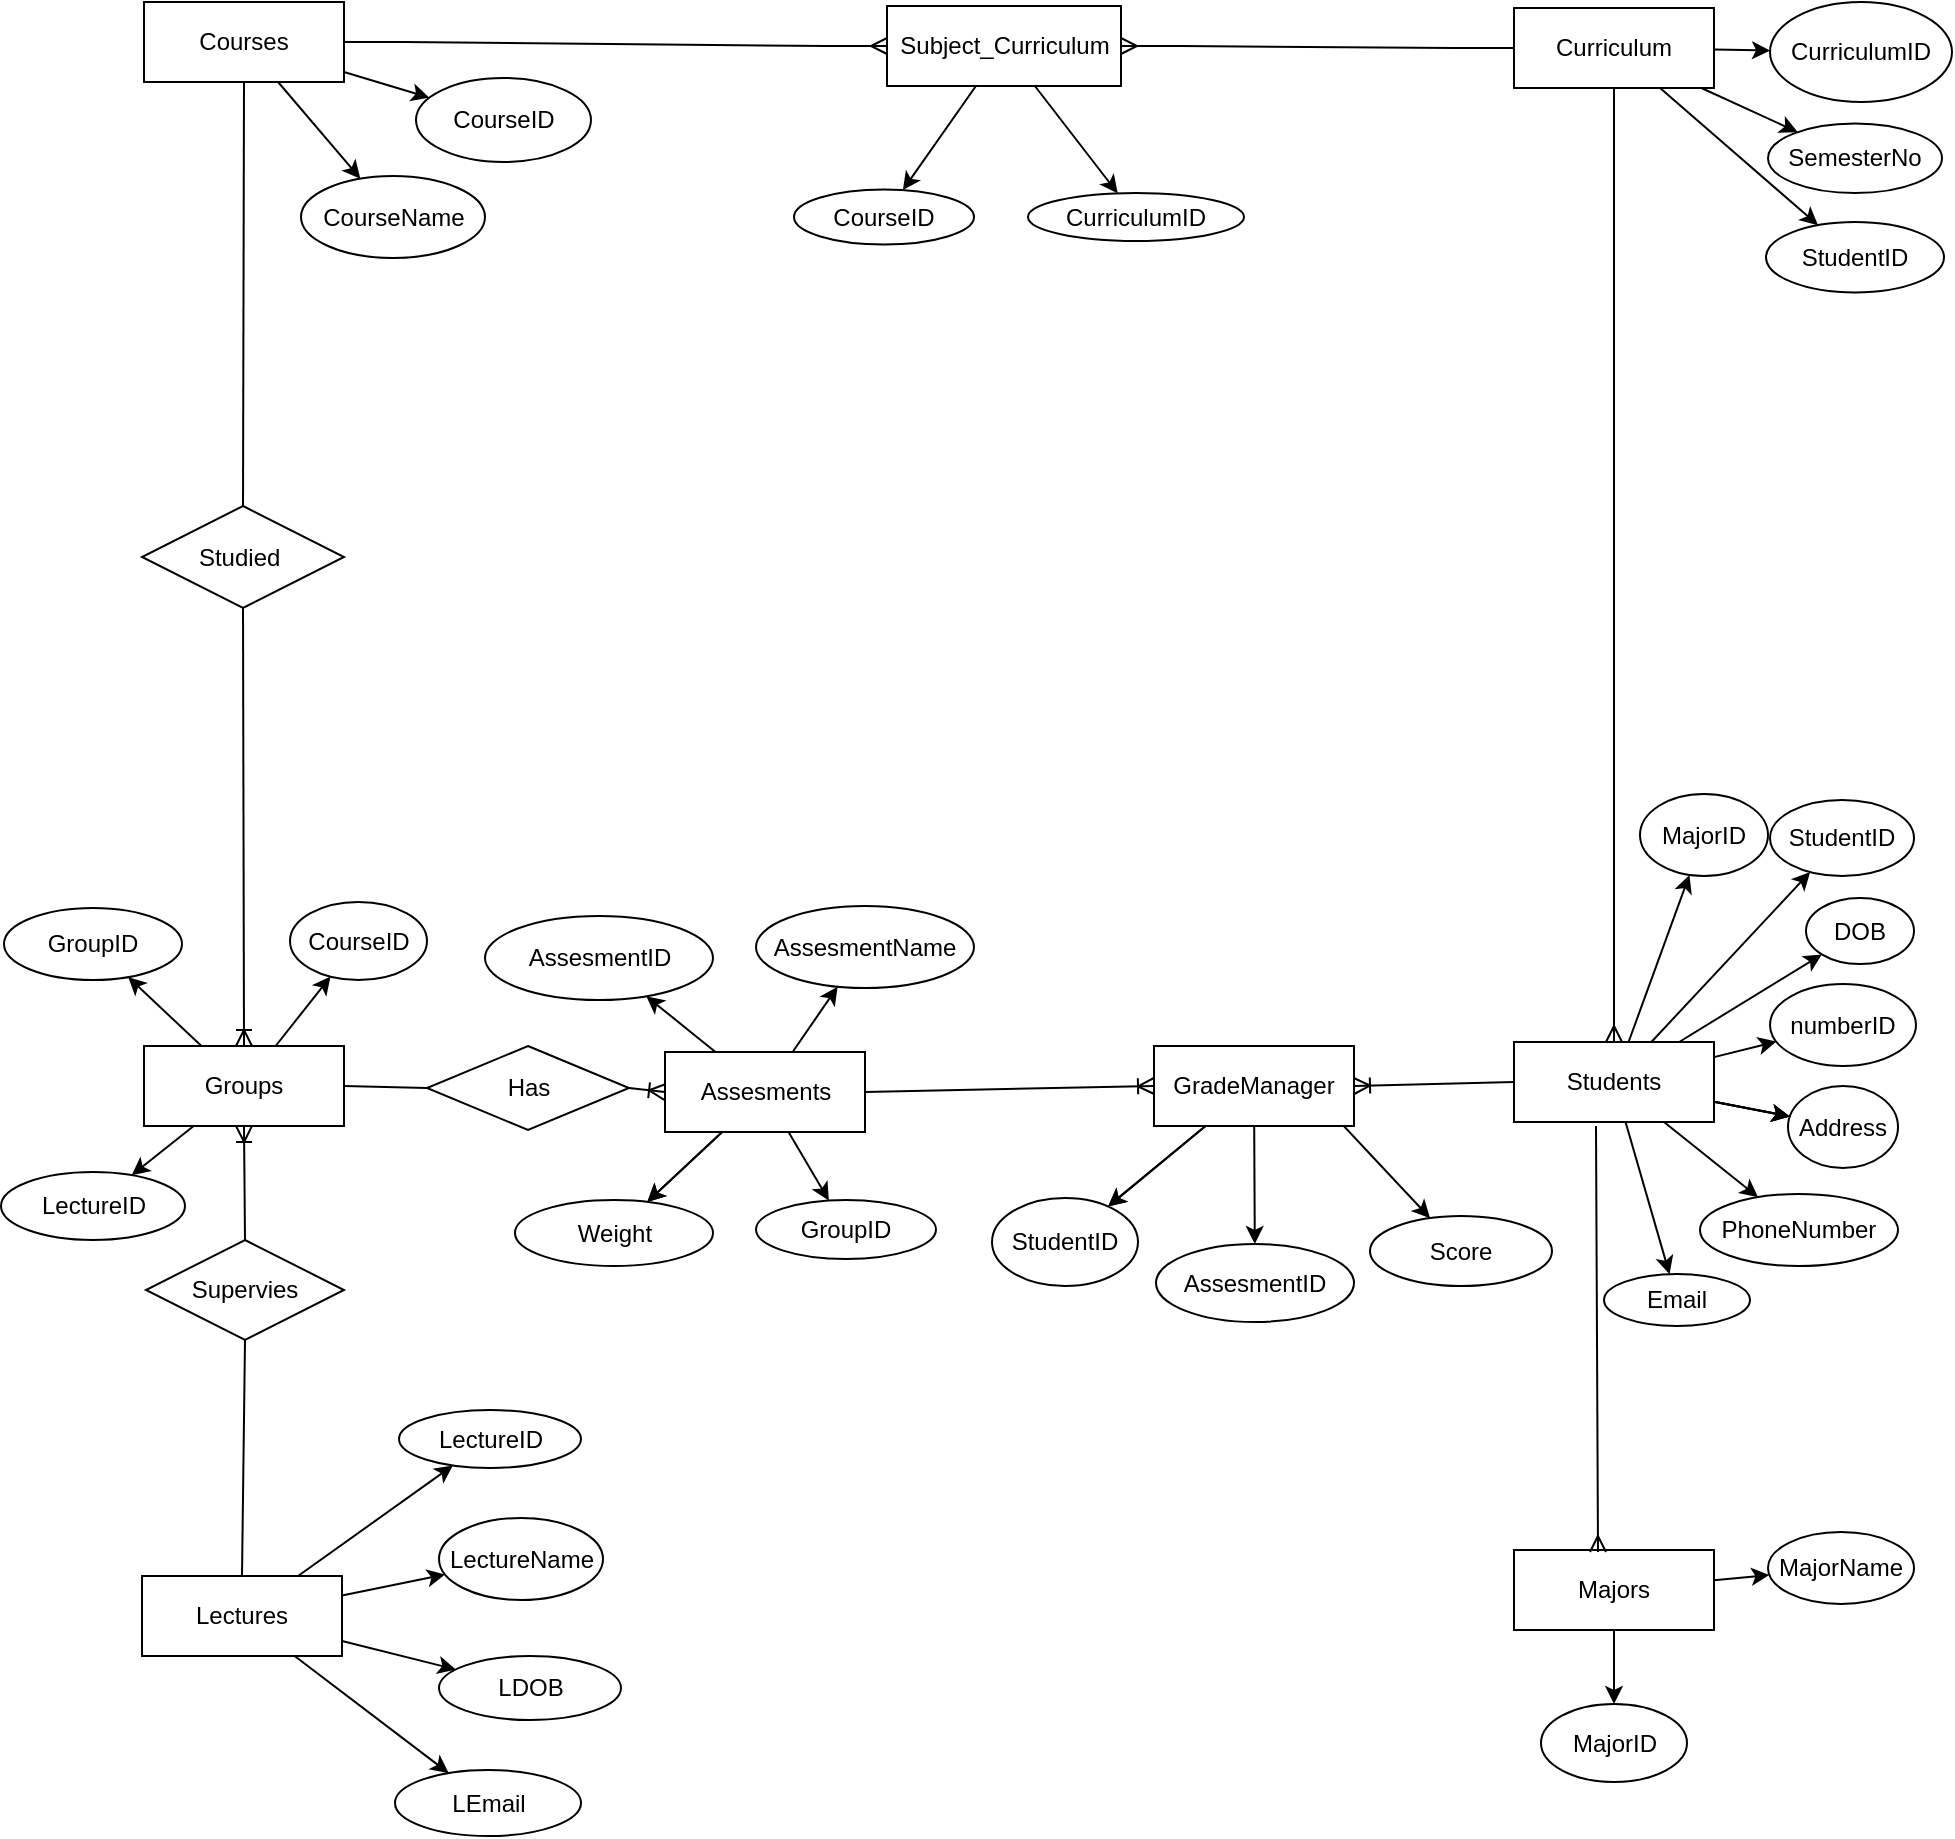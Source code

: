 <mxfile version="19.0.3" type="device"><diagram id="K_DPHoeKGwdzyRW0rGY0" name="Page-1"><mxGraphModel dx="1673" dy="1008" grid="1" gridSize="9" guides="1" tooltips="1" connect="1" arrows="1" fold="1" page="0" pageScale="1" pageWidth="850" pageHeight="1100" math="0" shadow="0"><root><mxCell id="0"/><mxCell id="1" parent="0"/><mxCell id="pi5NogDDnKmsp5kBBUY4-145" value="" style="edgeStyle=none;rounded=0;orthogonalLoop=1;jettySize=auto;html=1;" edge="1" parent="1" source="pi5NogDDnKmsp5kBBUY4-1" target="pi5NogDDnKmsp5kBBUY4-144"><mxGeometry relative="1" as="geometry"/></mxCell><mxCell id="pi5NogDDnKmsp5kBBUY4-147" value="" style="edgeStyle=none;rounded=0;orthogonalLoop=1;jettySize=auto;html=1;" edge="1" parent="1" source="pi5NogDDnKmsp5kBBUY4-1" target="pi5NogDDnKmsp5kBBUY4-146"><mxGeometry relative="1" as="geometry"/></mxCell><mxCell id="pi5NogDDnKmsp5kBBUY4-1" value="Courses" style="whiteSpace=wrap;html=1;align=center;" vertex="1" parent="1"><mxGeometry x="422" y="115" width="100" height="40" as="geometry"/></mxCell><mxCell id="pi5NogDDnKmsp5kBBUY4-69" value="" style="edgeStyle=none;rounded=0;orthogonalLoop=1;jettySize=auto;html=1;" edge="1" parent="1" source="pi5NogDDnKmsp5kBBUY4-2" target="pi5NogDDnKmsp5kBBUY4-68"><mxGeometry relative="1" as="geometry"/></mxCell><mxCell id="pi5NogDDnKmsp5kBBUY4-71" value="" style="edgeStyle=none;rounded=0;orthogonalLoop=1;jettySize=auto;html=1;" edge="1" parent="1" source="pi5NogDDnKmsp5kBBUY4-2" target="pi5NogDDnKmsp5kBBUY4-70"><mxGeometry relative="1" as="geometry"/></mxCell><mxCell id="pi5NogDDnKmsp5kBBUY4-75" value="" style="edgeStyle=none;rounded=0;orthogonalLoop=1;jettySize=auto;html=1;" edge="1" parent="1" source="pi5NogDDnKmsp5kBBUY4-2" target="pi5NogDDnKmsp5kBBUY4-74"><mxGeometry relative="1" as="geometry"/></mxCell><mxCell id="pi5NogDDnKmsp5kBBUY4-2" value="Groups" style="whiteSpace=wrap;html=1;align=center;" vertex="1" parent="1"><mxGeometry x="422" y="637" width="100" height="40" as="geometry"/></mxCell><mxCell id="pi5NogDDnKmsp5kBBUY4-4" value="" style="fontSize=12;html=1;endArrow=ERoneToMany;rounded=0;entryX=0.5;entryY=0;entryDx=0;entryDy=0;exitX=0.5;exitY=1;exitDx=0;exitDy=0;startArrow=none;" edge="1" parent="1" source="pi5NogDDnKmsp5kBBUY4-26" target="pi5NogDDnKmsp5kBBUY4-2"><mxGeometry width="100" height="100" relative="1" as="geometry"><mxPoint x="522" y="665" as="sourcePoint"/><mxPoint x="622" y="565" as="targetPoint"/></mxGeometry></mxCell><mxCell id="pi5NogDDnKmsp5kBBUY4-153" value="" style="edgeStyle=none;rounded=0;orthogonalLoop=1;jettySize=auto;html=1;" edge="1" parent="1" source="pi5NogDDnKmsp5kBBUY4-5" target="pi5NogDDnKmsp5kBBUY4-152"><mxGeometry relative="1" as="geometry"/></mxCell><mxCell id="pi5NogDDnKmsp5kBBUY4-155" value="" style="edgeStyle=none;rounded=0;orthogonalLoop=1;jettySize=auto;html=1;" edge="1" parent="1" source="pi5NogDDnKmsp5kBBUY4-5" target="pi5NogDDnKmsp5kBBUY4-154"><mxGeometry relative="1" as="geometry"/></mxCell><mxCell id="pi5NogDDnKmsp5kBBUY4-157" value="" style="edgeStyle=none;rounded=0;orthogonalLoop=1;jettySize=auto;html=1;" edge="1" parent="1" source="pi5NogDDnKmsp5kBBUY4-5" target="pi5NogDDnKmsp5kBBUY4-156"><mxGeometry relative="1" as="geometry"/></mxCell><mxCell id="pi5NogDDnKmsp5kBBUY4-5" value="Curriculum" style="whiteSpace=wrap;html=1;align=center;" vertex="1" parent="1"><mxGeometry x="1107" y="118" width="100" height="40" as="geometry"/></mxCell><mxCell id="pi5NogDDnKmsp5kBBUY4-7" value="" style="edgeStyle=entityRelationEdgeStyle;fontSize=12;html=1;endArrow=ERmany;rounded=0;entryX=0;entryY=0.5;entryDx=0;entryDy=0;exitX=1;exitY=0.5;exitDx=0;exitDy=0;" edge="1" parent="1" source="pi5NogDDnKmsp5kBBUY4-1" target="pi5NogDDnKmsp5kBBUY4-9"><mxGeometry width="100" height="100" relative="1" as="geometry"><mxPoint x="576" y="207" as="sourcePoint"/><mxPoint x="613" y="180" as="targetPoint"/></mxGeometry></mxCell><mxCell id="pi5NogDDnKmsp5kBBUY4-149" value="" style="edgeStyle=none;rounded=0;orthogonalLoop=1;jettySize=auto;html=1;" edge="1" parent="1" source="pi5NogDDnKmsp5kBBUY4-9" target="pi5NogDDnKmsp5kBBUY4-148"><mxGeometry relative="1" as="geometry"/></mxCell><mxCell id="pi5NogDDnKmsp5kBBUY4-151" value="" style="edgeStyle=none;rounded=0;orthogonalLoop=1;jettySize=auto;html=1;" edge="1" parent="1" source="pi5NogDDnKmsp5kBBUY4-9" target="pi5NogDDnKmsp5kBBUY4-150"><mxGeometry relative="1" as="geometry"/></mxCell><mxCell id="pi5NogDDnKmsp5kBBUY4-9" value="Subject_Curriculum" style="whiteSpace=wrap;html=1;align=center;" vertex="1" parent="1"><mxGeometry x="793.5" y="117" width="117" height="40" as="geometry"/></mxCell><mxCell id="pi5NogDDnKmsp5kBBUY4-11" value="" style="edgeStyle=entityRelationEdgeStyle;fontSize=12;html=1;endArrow=ERmany;rounded=0;entryX=1;entryY=0.5;entryDx=0;entryDy=0;exitX=0;exitY=0.5;exitDx=0;exitDy=0;" edge="1" parent="1" source="pi5NogDDnKmsp5kBBUY4-5" target="pi5NogDDnKmsp5kBBUY4-9"><mxGeometry width="100" height="100" relative="1" as="geometry"><mxPoint x="603" y="261" as="sourcePoint"/><mxPoint x="774" y="261" as="targetPoint"/></mxGeometry></mxCell><mxCell id="pi5NogDDnKmsp5kBBUY4-78" value="" style="edgeStyle=none;rounded=0;orthogonalLoop=1;jettySize=auto;html=1;" edge="1" parent="1" source="pi5NogDDnKmsp5kBBUY4-12" target="pi5NogDDnKmsp5kBBUY4-77"><mxGeometry relative="1" as="geometry"/></mxCell><mxCell id="pi5NogDDnKmsp5kBBUY4-80" value="" style="edgeStyle=none;rounded=0;orthogonalLoop=1;jettySize=auto;html=1;" edge="1" parent="1" source="pi5NogDDnKmsp5kBBUY4-12" target="pi5NogDDnKmsp5kBBUY4-79"><mxGeometry relative="1" as="geometry"/></mxCell><mxCell id="pi5NogDDnKmsp5kBBUY4-82" value="" style="edgeStyle=none;rounded=0;orthogonalLoop=1;jettySize=auto;html=1;" edge="1" parent="1" source="pi5NogDDnKmsp5kBBUY4-12" target="pi5NogDDnKmsp5kBBUY4-81"><mxGeometry relative="1" as="geometry"/></mxCell><mxCell id="pi5NogDDnKmsp5kBBUY4-84" value="" style="edgeStyle=none;rounded=0;orthogonalLoop=1;jettySize=auto;html=1;" edge="1" parent="1" source="pi5NogDDnKmsp5kBBUY4-12" target="pi5NogDDnKmsp5kBBUY4-83"><mxGeometry relative="1" as="geometry"/></mxCell><mxCell id="pi5NogDDnKmsp5kBBUY4-12" value="Lectures" style="whiteSpace=wrap;html=1;align=center;" vertex="1" parent="1"><mxGeometry x="421" y="902" width="100" height="40" as="geometry"/></mxCell><mxCell id="pi5NogDDnKmsp5kBBUY4-14" value="" style="fontSize=12;html=1;endArrow=ERoneToMany;rounded=0;entryX=0.5;entryY=1;entryDx=0;entryDy=0;exitX=0.5;exitY=0;exitDx=0;exitDy=0;startArrow=none;" edge="1" parent="1" source="pi5NogDDnKmsp5kBBUY4-24" target="pi5NogDDnKmsp5kBBUY4-2"><mxGeometry width="100" height="100" relative="1" as="geometry"><mxPoint x="481" y="371" as="sourcePoint"/><mxPoint x="481" y="646" as="targetPoint"/></mxGeometry></mxCell><mxCell id="pi5NogDDnKmsp5kBBUY4-43" value="" style="edgeStyle=none;rounded=0;orthogonalLoop=1;jettySize=auto;html=1;" edge="1" parent="1" source="pi5NogDDnKmsp5kBBUY4-15" target="pi5NogDDnKmsp5kBBUY4-42"><mxGeometry relative="1" as="geometry"/></mxCell><mxCell id="pi5NogDDnKmsp5kBBUY4-45" value="" style="edgeStyle=none;rounded=0;orthogonalLoop=1;jettySize=auto;html=1;" edge="1" parent="1" source="pi5NogDDnKmsp5kBBUY4-15" target="pi5NogDDnKmsp5kBBUY4-44"><mxGeometry relative="1" as="geometry"/></mxCell><mxCell id="pi5NogDDnKmsp5kBBUY4-47" value="" style="edgeStyle=none;rounded=0;orthogonalLoop=1;jettySize=auto;html=1;" edge="1" parent="1" source="pi5NogDDnKmsp5kBBUY4-15" target="pi5NogDDnKmsp5kBBUY4-46"><mxGeometry relative="1" as="geometry"/></mxCell><mxCell id="pi5NogDDnKmsp5kBBUY4-48" value="" style="edgeStyle=none;rounded=0;orthogonalLoop=1;jettySize=auto;html=1;" edge="1" parent="1" source="pi5NogDDnKmsp5kBBUY4-15" target="pi5NogDDnKmsp5kBBUY4-46"><mxGeometry relative="1" as="geometry"/></mxCell><mxCell id="pi5NogDDnKmsp5kBBUY4-49" value="" style="edgeStyle=none;rounded=0;orthogonalLoop=1;jettySize=auto;html=1;" edge="1" parent="1" source="pi5NogDDnKmsp5kBBUY4-15" target="pi5NogDDnKmsp5kBBUY4-46"><mxGeometry relative="1" as="geometry"/></mxCell><mxCell id="pi5NogDDnKmsp5kBBUY4-52" value="" style="edgeStyle=none;rounded=0;orthogonalLoop=1;jettySize=auto;html=1;" edge="1" parent="1" source="pi5NogDDnKmsp5kBBUY4-15" target="pi5NogDDnKmsp5kBBUY4-51"><mxGeometry relative="1" as="geometry"/></mxCell><mxCell id="pi5NogDDnKmsp5kBBUY4-54" value="" style="edgeStyle=none;rounded=0;orthogonalLoop=1;jettySize=auto;html=1;" edge="1" parent="1" source="pi5NogDDnKmsp5kBBUY4-15" target="pi5NogDDnKmsp5kBBUY4-53"><mxGeometry relative="1" as="geometry"/></mxCell><mxCell id="pi5NogDDnKmsp5kBBUY4-56" value="" style="edgeStyle=none;rounded=0;orthogonalLoop=1;jettySize=auto;html=1;" edge="1" parent="1" source="pi5NogDDnKmsp5kBBUY4-15" target="pi5NogDDnKmsp5kBBUY4-55"><mxGeometry relative="1" as="geometry"/></mxCell><mxCell id="pi5NogDDnKmsp5kBBUY4-86" value="" style="edgeStyle=none;rounded=0;orthogonalLoop=1;jettySize=auto;html=1;" edge="1" parent="1" source="pi5NogDDnKmsp5kBBUY4-15" target="pi5NogDDnKmsp5kBBUY4-85"><mxGeometry relative="1" as="geometry"/></mxCell><mxCell id="pi5NogDDnKmsp5kBBUY4-15" value="Students" style="whiteSpace=wrap;html=1;align=center;" vertex="1" parent="1"><mxGeometry x="1107" y="635" width="100" height="40" as="geometry"/></mxCell><mxCell id="pi5NogDDnKmsp5kBBUY4-39" value="" style="edgeStyle=none;rounded=0;orthogonalLoop=1;jettySize=auto;html=1;" edge="1" parent="1" source="pi5NogDDnKmsp5kBBUY4-17" target="pi5NogDDnKmsp5kBBUY4-38"><mxGeometry relative="1" as="geometry"/></mxCell><mxCell id="pi5NogDDnKmsp5kBBUY4-61" value="" style="edgeStyle=none;rounded=0;orthogonalLoop=1;jettySize=auto;html=1;" edge="1" parent="1" source="pi5NogDDnKmsp5kBBUY4-17" target="pi5NogDDnKmsp5kBBUY4-38"><mxGeometry relative="1" as="geometry"/></mxCell><mxCell id="pi5NogDDnKmsp5kBBUY4-67" value="" style="edgeStyle=none;rounded=0;orthogonalLoop=1;jettySize=auto;html=1;exitX=0.579;exitY=0.014;exitDx=0;exitDy=0;exitPerimeter=0;" edge="1" parent="1" source="pi5NogDDnKmsp5kBBUY4-17" target="pi5NogDDnKmsp5kBBUY4-66"><mxGeometry relative="1" as="geometry"><mxPoint x="1161.364" y="651.0" as="sourcePoint"/></mxGeometry></mxCell><mxCell id="pi5NogDDnKmsp5kBBUY4-99" value="" style="edgeStyle=none;rounded=0;orthogonalLoop=1;jettySize=auto;html=1;" edge="1" parent="1" source="pi5NogDDnKmsp5kBBUY4-17" target="pi5NogDDnKmsp5kBBUY4-98"><mxGeometry relative="1" as="geometry"/></mxCell><mxCell id="pi5NogDDnKmsp5kBBUY4-17" value="GradeManager" style="whiteSpace=wrap;html=1;align=center;" vertex="1" parent="1"><mxGeometry x="927" y="637" width="100" height="40" as="geometry"/></mxCell><mxCell id="pi5NogDDnKmsp5kBBUY4-88" value="" style="edgeStyle=none;rounded=0;orthogonalLoop=1;jettySize=auto;html=1;" edge="1" parent="1" source="pi5NogDDnKmsp5kBBUY4-19" target="pi5NogDDnKmsp5kBBUY4-87"><mxGeometry relative="1" as="geometry"/></mxCell><mxCell id="pi5NogDDnKmsp5kBBUY4-90" value="" style="edgeStyle=none;rounded=0;orthogonalLoop=1;jettySize=auto;html=1;" edge="1" parent="1" source="pi5NogDDnKmsp5kBBUY4-19" target="pi5NogDDnKmsp5kBBUY4-89"><mxGeometry relative="1" as="geometry"/></mxCell><mxCell id="pi5NogDDnKmsp5kBBUY4-92" value="" style="edgeStyle=none;rounded=0;orthogonalLoop=1;jettySize=auto;html=1;" edge="1" parent="1" source="pi5NogDDnKmsp5kBBUY4-19" target="pi5NogDDnKmsp5kBBUY4-91"><mxGeometry relative="1" as="geometry"/></mxCell><mxCell id="pi5NogDDnKmsp5kBBUY4-95" value="" style="edgeStyle=none;rounded=0;orthogonalLoop=1;jettySize=auto;html=1;" edge="1" parent="1" source="pi5NogDDnKmsp5kBBUY4-19" target="pi5NogDDnKmsp5kBBUY4-91"><mxGeometry relative="1" as="geometry"/></mxCell><mxCell id="pi5NogDDnKmsp5kBBUY4-97" value="" style="edgeStyle=none;rounded=0;orthogonalLoop=1;jettySize=auto;html=1;" edge="1" parent="1" source="pi5NogDDnKmsp5kBBUY4-19" target="pi5NogDDnKmsp5kBBUY4-96"><mxGeometry relative="1" as="geometry"/></mxCell><mxCell id="pi5NogDDnKmsp5kBBUY4-19" value="Assesments" style="whiteSpace=wrap;html=1;align=center;" vertex="1" parent="1"><mxGeometry x="682.5" y="640" width="100" height="40" as="geometry"/></mxCell><mxCell id="pi5NogDDnKmsp5kBBUY4-21" value="" style="fontSize=12;html=1;endArrow=ERoneToMany;rounded=0;entryX=0;entryY=0.5;entryDx=0;entryDy=0;startArrow=none;exitX=1;exitY=0.5;exitDx=0;exitDy=0;" edge="1" parent="1" source="pi5NogDDnKmsp5kBBUY4-22" target="pi5NogDDnKmsp5kBBUY4-19"><mxGeometry width="100" height="100" relative="1" as="geometry"><mxPoint x="648.5" y="660" as="sourcePoint"/><mxPoint x="420.5" y="670" as="targetPoint"/></mxGeometry></mxCell><mxCell id="pi5NogDDnKmsp5kBBUY4-22" value="Has" style="shape=rhombus;perimeter=rhombusPerimeter;whiteSpace=wrap;html=1;align=center;" vertex="1" parent="1"><mxGeometry x="563.5" y="637" width="101" height="42" as="geometry"/></mxCell><mxCell id="pi5NogDDnKmsp5kBBUY4-23" value="" style="fontSize=12;html=1;endArrow=none;rounded=0;entryX=0;entryY=0.5;entryDx=0;entryDy=0;exitX=1;exitY=0.5;exitDx=0;exitDy=0;" edge="1" parent="1" source="pi5NogDDnKmsp5kBBUY4-2" target="pi5NogDDnKmsp5kBBUY4-22"><mxGeometry width="100" height="100" relative="1" as="geometry"><mxPoint x="468" y="673" as="sourcePoint"/><mxPoint x="558" y="656" as="targetPoint"/></mxGeometry></mxCell><mxCell id="pi5NogDDnKmsp5kBBUY4-24" value="Supervies" style="shape=rhombus;perimeter=rhombusPerimeter;whiteSpace=wrap;html=1;align=center;" vertex="1" parent="1"><mxGeometry x="423" y="734" width="99" height="50" as="geometry"/></mxCell><mxCell id="pi5NogDDnKmsp5kBBUY4-25" value="" style="fontSize=12;html=1;endArrow=none;rounded=0;entryX=0.5;entryY=1;entryDx=0;entryDy=0;exitX=0.5;exitY=0;exitDx=0;exitDy=0;" edge="1" parent="1" source="pi5NogDDnKmsp5kBBUY4-12" target="pi5NogDDnKmsp5kBBUY4-24"><mxGeometry width="100" height="100" relative="1" as="geometry"><mxPoint x="279" y="871" as="sourcePoint"/><mxPoint x="270" y="736" as="targetPoint"/></mxGeometry></mxCell><mxCell id="pi5NogDDnKmsp5kBBUY4-26" value="Studied&amp;nbsp;" style="shape=rhombus;perimeter=rhombusPerimeter;whiteSpace=wrap;html=1;align=center;" vertex="1" parent="1"><mxGeometry x="421" y="367" width="101" height="51" as="geometry"/></mxCell><mxCell id="pi5NogDDnKmsp5kBBUY4-27" value="" style="fontSize=12;html=1;endArrow=none;rounded=0;entryX=0.5;entryY=0;entryDx=0;entryDy=0;exitX=0.5;exitY=1;exitDx=0;exitDy=0;" edge="1" parent="1" source="pi5NogDDnKmsp5kBBUY4-1" target="pi5NogDDnKmsp5kBBUY4-26"><mxGeometry width="100" height="100" relative="1" as="geometry"><mxPoint x="472" y="155" as="sourcePoint"/><mxPoint x="472" y="430" as="targetPoint"/></mxGeometry></mxCell><mxCell id="pi5NogDDnKmsp5kBBUY4-28" value="" style="fontSize=12;html=1;endArrow=ERmany;rounded=0;entryX=0.5;entryY=0;entryDx=0;entryDy=0;exitX=0.5;exitY=1;exitDx=0;exitDy=0;" edge="1" parent="1" source="pi5NogDDnKmsp5kBBUY4-5" target="pi5NogDDnKmsp5kBBUY4-15"><mxGeometry width="100" height="100" relative="1" as="geometry"><mxPoint x="1074" y="250" as="sourcePoint"/><mxPoint x="975" y="250" as="targetPoint"/></mxGeometry></mxCell><mxCell id="pi5NogDDnKmsp5kBBUY4-58" value="" style="edgeStyle=none;rounded=0;orthogonalLoop=1;jettySize=auto;html=1;" edge="1" parent="1" source="pi5NogDDnKmsp5kBBUY4-31" target="pi5NogDDnKmsp5kBBUY4-57"><mxGeometry relative="1" as="geometry"/></mxCell><mxCell id="pi5NogDDnKmsp5kBBUY4-60" value="" style="edgeStyle=none;rounded=0;orthogonalLoop=1;jettySize=auto;html=1;" edge="1" parent="1" source="pi5NogDDnKmsp5kBBUY4-31" target="pi5NogDDnKmsp5kBBUY4-59"><mxGeometry relative="1" as="geometry"/></mxCell><mxCell id="pi5NogDDnKmsp5kBBUY4-31" value="Majors" style="whiteSpace=wrap;html=1;align=center;" vertex="1" parent="1"><mxGeometry x="1107" y="889" width="100" height="40" as="geometry"/></mxCell><mxCell id="pi5NogDDnKmsp5kBBUY4-33" value="" style="fontSize=12;html=1;endArrow=ERmany;rounded=0;entryX=0.42;entryY=0.025;entryDx=0;entryDy=0;exitX=0.41;exitY=1.05;exitDx=0;exitDy=0;exitPerimeter=0;entryPerimeter=0;" edge="1" parent="1" source="pi5NogDDnKmsp5kBBUY4-15" target="pi5NogDDnKmsp5kBBUY4-31"><mxGeometry width="100" height="100" relative="1" as="geometry"><mxPoint x="1044" y="666" as="sourcePoint"/><mxPoint x="892" y="666" as="targetPoint"/></mxGeometry></mxCell><mxCell id="pi5NogDDnKmsp5kBBUY4-38" value="StudentID" style="ellipse;whiteSpace=wrap;html=1;" vertex="1" parent="1"><mxGeometry x="846" y="713" width="73" height="44" as="geometry"/></mxCell><mxCell id="pi5NogDDnKmsp5kBBUY4-42" value="StudentID" style="ellipse;whiteSpace=wrap;html=1;" vertex="1" parent="1"><mxGeometry x="1235" y="514" width="72" height="38" as="geometry"/></mxCell><mxCell id="pi5NogDDnKmsp5kBBUY4-44" value="DOB" style="ellipse;whiteSpace=wrap;html=1;" vertex="1" parent="1"><mxGeometry x="1253" y="563" width="54" height="33" as="geometry"/></mxCell><mxCell id="pi5NogDDnKmsp5kBBUY4-46" value="Address" style="ellipse;whiteSpace=wrap;html=1;" vertex="1" parent="1"><mxGeometry x="1244" y="657" width="55" height="41" as="geometry"/></mxCell><mxCell id="pi5NogDDnKmsp5kBBUY4-51" value="MajorID" style="ellipse;whiteSpace=wrap;html=1;" vertex="1" parent="1"><mxGeometry x="1170" y="511" width="64" height="41" as="geometry"/></mxCell><mxCell id="pi5NogDDnKmsp5kBBUY4-53" value="numberID" style="ellipse;whiteSpace=wrap;html=1;" vertex="1" parent="1"><mxGeometry x="1235" y="606" width="73" height="41" as="geometry"/></mxCell><mxCell id="pi5NogDDnKmsp5kBBUY4-55" value="PhoneNumber" style="ellipse;whiteSpace=wrap;html=1;" vertex="1" parent="1"><mxGeometry x="1200" y="711" width="99" height="36" as="geometry"/></mxCell><mxCell id="pi5NogDDnKmsp5kBBUY4-57" value="MajorID" style="ellipse;whiteSpace=wrap;html=1;" vertex="1" parent="1"><mxGeometry x="1120.5" y="966" width="73" height="39" as="geometry"/></mxCell><mxCell id="pi5NogDDnKmsp5kBBUY4-59" value="MajorName" style="ellipse;whiteSpace=wrap;html=1;" vertex="1" parent="1"><mxGeometry x="1234" y="880" width="73" height="36" as="geometry"/></mxCell><mxCell id="pi5NogDDnKmsp5kBBUY4-66" value="Score" style="ellipse;whiteSpace=wrap;html=1;" vertex="1" parent="1"><mxGeometry x="1035" y="722" width="91" height="35" as="geometry"/></mxCell><mxCell id="pi5NogDDnKmsp5kBBUY4-68" value="GroupID" style="ellipse;whiteSpace=wrap;html=1;" vertex="1" parent="1"><mxGeometry x="352" y="568" width="89" height="36" as="geometry"/></mxCell><mxCell id="pi5NogDDnKmsp5kBBUY4-70" value="CourseID" style="ellipse;whiteSpace=wrap;html=1;" vertex="1" parent="1"><mxGeometry x="495" y="565" width="68.5" height="39" as="geometry"/></mxCell><mxCell id="pi5NogDDnKmsp5kBBUY4-74" value="LectureID" style="ellipse;whiteSpace=wrap;html=1;" vertex="1" parent="1"><mxGeometry x="350.5" y="700" width="92" height="34" as="geometry"/></mxCell><mxCell id="pi5NogDDnKmsp5kBBUY4-76" style="edgeStyle=none;rounded=0;orthogonalLoop=1;jettySize=auto;html=1;exitX=0.5;exitY=1;exitDx=0;exitDy=0;" edge="1" parent="1" source="pi5NogDDnKmsp5kBBUY4-74" target="pi5NogDDnKmsp5kBBUY4-74"><mxGeometry relative="1" as="geometry"/></mxCell><mxCell id="pi5NogDDnKmsp5kBBUY4-77" value="LectureID" style="ellipse;whiteSpace=wrap;html=1;" vertex="1" parent="1"><mxGeometry x="549.5" y="819" width="91" height="29" as="geometry"/></mxCell><mxCell id="pi5NogDDnKmsp5kBBUY4-79" value="LectureName" style="ellipse;whiteSpace=wrap;html=1;" vertex="1" parent="1"><mxGeometry x="569.5" y="873" width="82" height="41" as="geometry"/></mxCell><mxCell id="pi5NogDDnKmsp5kBBUY4-81" value="LDOB" style="ellipse;whiteSpace=wrap;html=1;" vertex="1" parent="1"><mxGeometry x="569.5" y="942" width="91" height="32" as="geometry"/></mxCell><mxCell id="pi5NogDDnKmsp5kBBUY4-83" value="LEmail" style="ellipse;whiteSpace=wrap;html=1;" vertex="1" parent="1"><mxGeometry x="547.5" y="999" width="93" height="33" as="geometry"/></mxCell><mxCell id="pi5NogDDnKmsp5kBBUY4-85" value="Email" style="ellipse;whiteSpace=wrap;html=1;" vertex="1" parent="1"><mxGeometry x="1152" y="751" width="73" height="26" as="geometry"/></mxCell><mxCell id="pi5NogDDnKmsp5kBBUY4-87" value="AssesmentID" style="ellipse;whiteSpace=wrap;html=1;" vertex="1" parent="1"><mxGeometry x="592.5" y="572" width="114" height="42" as="geometry"/></mxCell><mxCell id="pi5NogDDnKmsp5kBBUY4-89" value="AssesmentName" style="ellipse;whiteSpace=wrap;html=1;" vertex="1" parent="1"><mxGeometry x="728" y="567" width="109" height="41" as="geometry"/></mxCell><mxCell id="pi5NogDDnKmsp5kBBUY4-91" value="Weight" style="ellipse;whiteSpace=wrap;html=1;" vertex="1" parent="1"><mxGeometry x="607.5" y="714" width="99" height="33" as="geometry"/></mxCell><mxCell id="pi5NogDDnKmsp5kBBUY4-96" value="GroupID" style="ellipse;whiteSpace=wrap;html=1;" vertex="1" parent="1"><mxGeometry x="728" y="714" width="90" height="29.5" as="geometry"/></mxCell><mxCell id="pi5NogDDnKmsp5kBBUY4-98" value="AssesmentID" style="ellipse;whiteSpace=wrap;html=1;" vertex="1" parent="1"><mxGeometry x="928" y="736" width="99" height="39" as="geometry"/></mxCell><mxCell id="pi5NogDDnKmsp5kBBUY4-101" value="" style="fontSize=12;html=1;endArrow=ERoneToMany;rounded=0;entryX=0;entryY=0.5;entryDx=0;entryDy=0;startArrow=none;exitX=1;exitY=0.5;exitDx=0;exitDy=0;" edge="1" parent="1" source="pi5NogDDnKmsp5kBBUY4-19" target="pi5NogDDnKmsp5kBBUY4-17"><mxGeometry width="100" height="100" relative="1" as="geometry"><mxPoint x="793.5" y="639" as="sourcePoint"/><mxPoint x="918.5" y="585" as="targetPoint"/></mxGeometry></mxCell><mxCell id="pi5NogDDnKmsp5kBBUY4-102" value="" style="fontSize=12;html=1;endArrow=ERoneToMany;rounded=0;entryX=1;entryY=0.5;entryDx=0;entryDy=0;startArrow=none;exitX=0;exitY=0.5;exitDx=0;exitDy=0;" edge="1" parent="1" source="pi5NogDDnKmsp5kBBUY4-15" target="pi5NogDDnKmsp5kBBUY4-17"><mxGeometry width="100" height="100" relative="1" as="geometry"><mxPoint x="981" y="570" as="sourcePoint"/><mxPoint x="1142" y="572" as="targetPoint"/></mxGeometry></mxCell><mxCell id="pi5NogDDnKmsp5kBBUY4-103" style="edgeStyle=none;rounded=0;orthogonalLoop=1;jettySize=auto;html=1;exitX=0.5;exitY=1;exitDx=0;exitDy=0;" edge="1" parent="1" source="pi5NogDDnKmsp5kBBUY4-66" target="pi5NogDDnKmsp5kBBUY4-66"><mxGeometry relative="1" as="geometry"/></mxCell><mxCell id="pi5NogDDnKmsp5kBBUY4-144" value="CourseID" style="ellipse;whiteSpace=wrap;html=1;" vertex="1" parent="1"><mxGeometry x="558" y="153" width="87.5" height="42" as="geometry"/></mxCell><mxCell id="pi5NogDDnKmsp5kBBUY4-146" value="CourseName" style="ellipse;whiteSpace=wrap;html=1;" vertex="1" parent="1"><mxGeometry x="500.5" y="202" width="92" height="41" as="geometry"/></mxCell><mxCell id="pi5NogDDnKmsp5kBBUY4-148" value="CourseID" style="ellipse;whiteSpace=wrap;html=1;" vertex="1" parent="1"><mxGeometry x="747" y="208.75" width="90" height="27.5" as="geometry"/></mxCell><mxCell id="pi5NogDDnKmsp5kBBUY4-150" value="CurriculumID" style="ellipse;whiteSpace=wrap;html=1;" vertex="1" parent="1"><mxGeometry x="864" y="210.5" width="108" height="24" as="geometry"/></mxCell><mxCell id="pi5NogDDnKmsp5kBBUY4-152" value="CurriculumID" style="ellipse;whiteSpace=wrap;html=1;" vertex="1" parent="1"><mxGeometry x="1235" y="115" width="91" height="50" as="geometry"/></mxCell><mxCell id="pi5NogDDnKmsp5kBBUY4-154" value="SemesterNo" style="ellipse;whiteSpace=wrap;html=1;" vertex="1" parent="1"><mxGeometry x="1234" y="175.75" width="87" height="34.75" as="geometry"/></mxCell><mxCell id="pi5NogDDnKmsp5kBBUY4-156" value="StudentID" style="ellipse;whiteSpace=wrap;html=1;" vertex="1" parent="1"><mxGeometry x="1233" y="225" width="89" height="35.25" as="geometry"/></mxCell></root></mxGraphModel></diagram></mxfile>